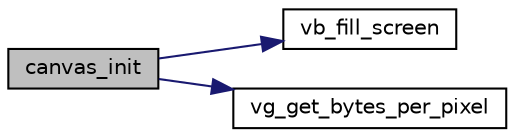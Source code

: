 digraph "canvas_init"
{
 // LATEX_PDF_SIZE
  edge [fontname="Helvetica",fontsize="10",labelfontname="Helvetica",labelfontsize="10"];
  node [fontname="Helvetica",fontsize="10",shape=record];
  rankdir="LR";
  Node1 [label="canvas_init",height=0.2,width=0.4,color="black", fillcolor="grey75", style="filled", fontcolor="black",tooltip="Initiates the canvas by setting up its initial content."];
  Node1 -> Node2 [color="midnightblue",fontsize="10",style="solid",fontname="Helvetica"];
  Node2 [label="vb_fill_screen",height=0.2,width=0.4,color="black", fillcolor="white", style="filled",URL="$group__graphics.html#ga1c6f059671dcd7284a5e4edda52ce870",tooltip="Fills the given buffer with the given color."];
  Node1 -> Node3 [color="midnightblue",fontsize="10",style="solid",fontname="Helvetica"];
  Node3 [label="vg_get_bytes_per_pixel",height=0.2,width=0.4,color="black", fillcolor="white", style="filled",URL="$group__video__gr.html#ga14959b59f7846393c15b57d8d3d6f1d6",tooltip="Gets the number of bytes used to represent a single pixel."];
}
